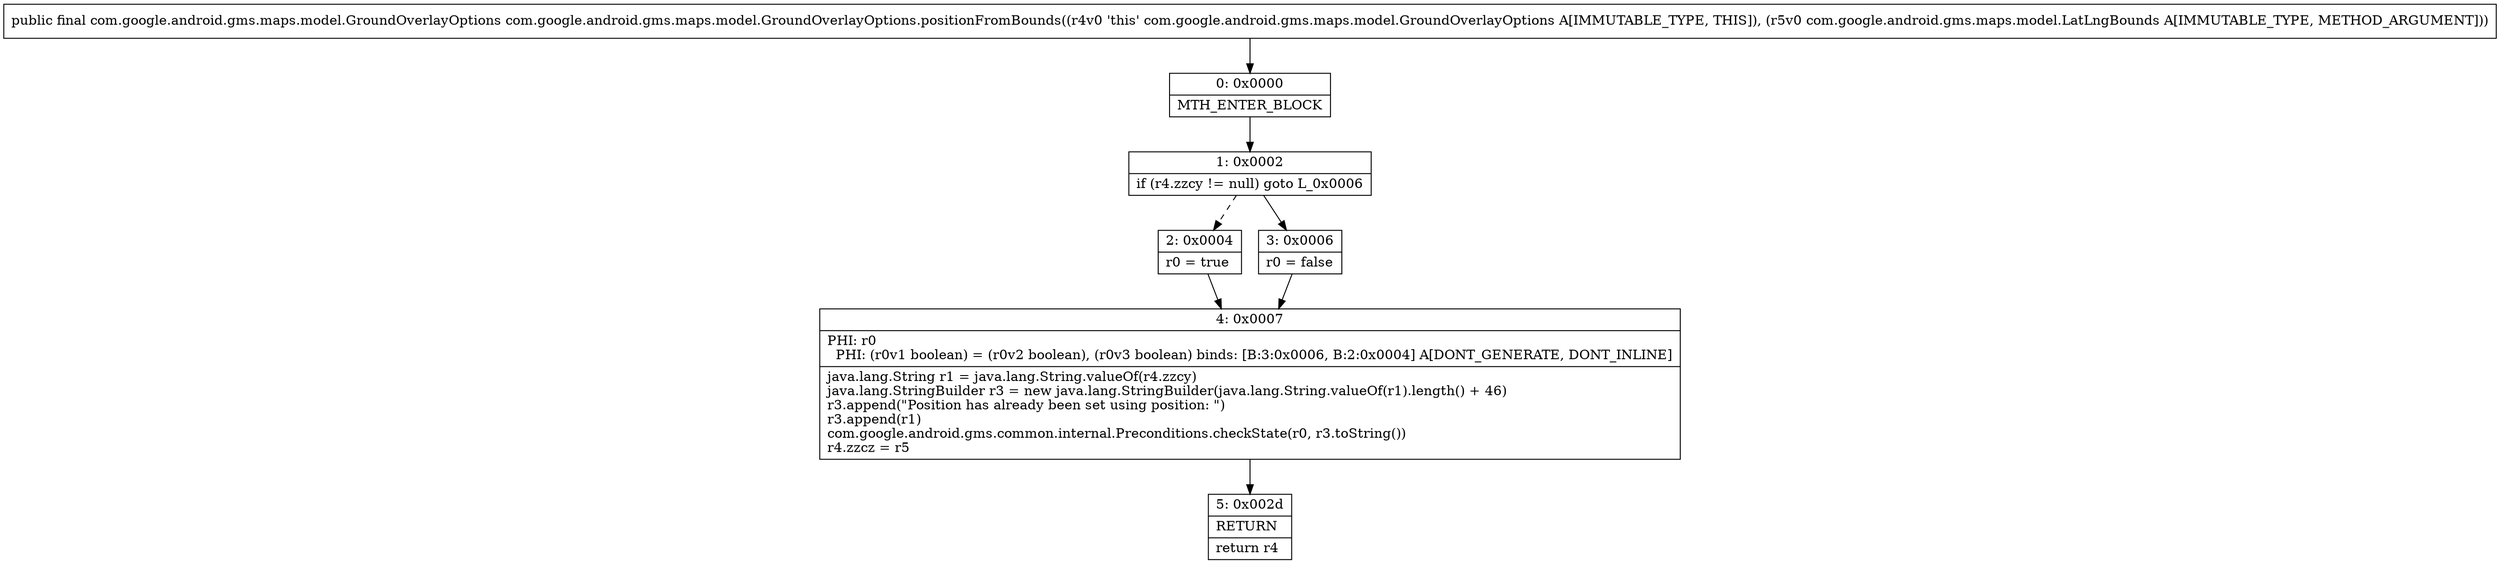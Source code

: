 digraph "CFG forcom.google.android.gms.maps.model.GroundOverlayOptions.positionFromBounds(Lcom\/google\/android\/gms\/maps\/model\/LatLngBounds;)Lcom\/google\/android\/gms\/maps\/model\/GroundOverlayOptions;" {
Node_0 [shape=record,label="{0\:\ 0x0000|MTH_ENTER_BLOCK\l}"];
Node_1 [shape=record,label="{1\:\ 0x0002|if (r4.zzcy != null) goto L_0x0006\l}"];
Node_2 [shape=record,label="{2\:\ 0x0004|r0 = true\l}"];
Node_3 [shape=record,label="{3\:\ 0x0006|r0 = false\l}"];
Node_4 [shape=record,label="{4\:\ 0x0007|PHI: r0 \l  PHI: (r0v1 boolean) = (r0v2 boolean), (r0v3 boolean) binds: [B:3:0x0006, B:2:0x0004] A[DONT_GENERATE, DONT_INLINE]\l|java.lang.String r1 = java.lang.String.valueOf(r4.zzcy)\ljava.lang.StringBuilder r3 = new java.lang.StringBuilder(java.lang.String.valueOf(r1).length() + 46)\lr3.append(\"Position has already been set using position: \")\lr3.append(r1)\lcom.google.android.gms.common.internal.Preconditions.checkState(r0, r3.toString())\lr4.zzcz = r5\l}"];
Node_5 [shape=record,label="{5\:\ 0x002d|RETURN\l|return r4\l}"];
MethodNode[shape=record,label="{public final com.google.android.gms.maps.model.GroundOverlayOptions com.google.android.gms.maps.model.GroundOverlayOptions.positionFromBounds((r4v0 'this' com.google.android.gms.maps.model.GroundOverlayOptions A[IMMUTABLE_TYPE, THIS]), (r5v0 com.google.android.gms.maps.model.LatLngBounds A[IMMUTABLE_TYPE, METHOD_ARGUMENT])) }"];
MethodNode -> Node_0;
Node_0 -> Node_1;
Node_1 -> Node_2[style=dashed];
Node_1 -> Node_3;
Node_2 -> Node_4;
Node_3 -> Node_4;
Node_4 -> Node_5;
}

